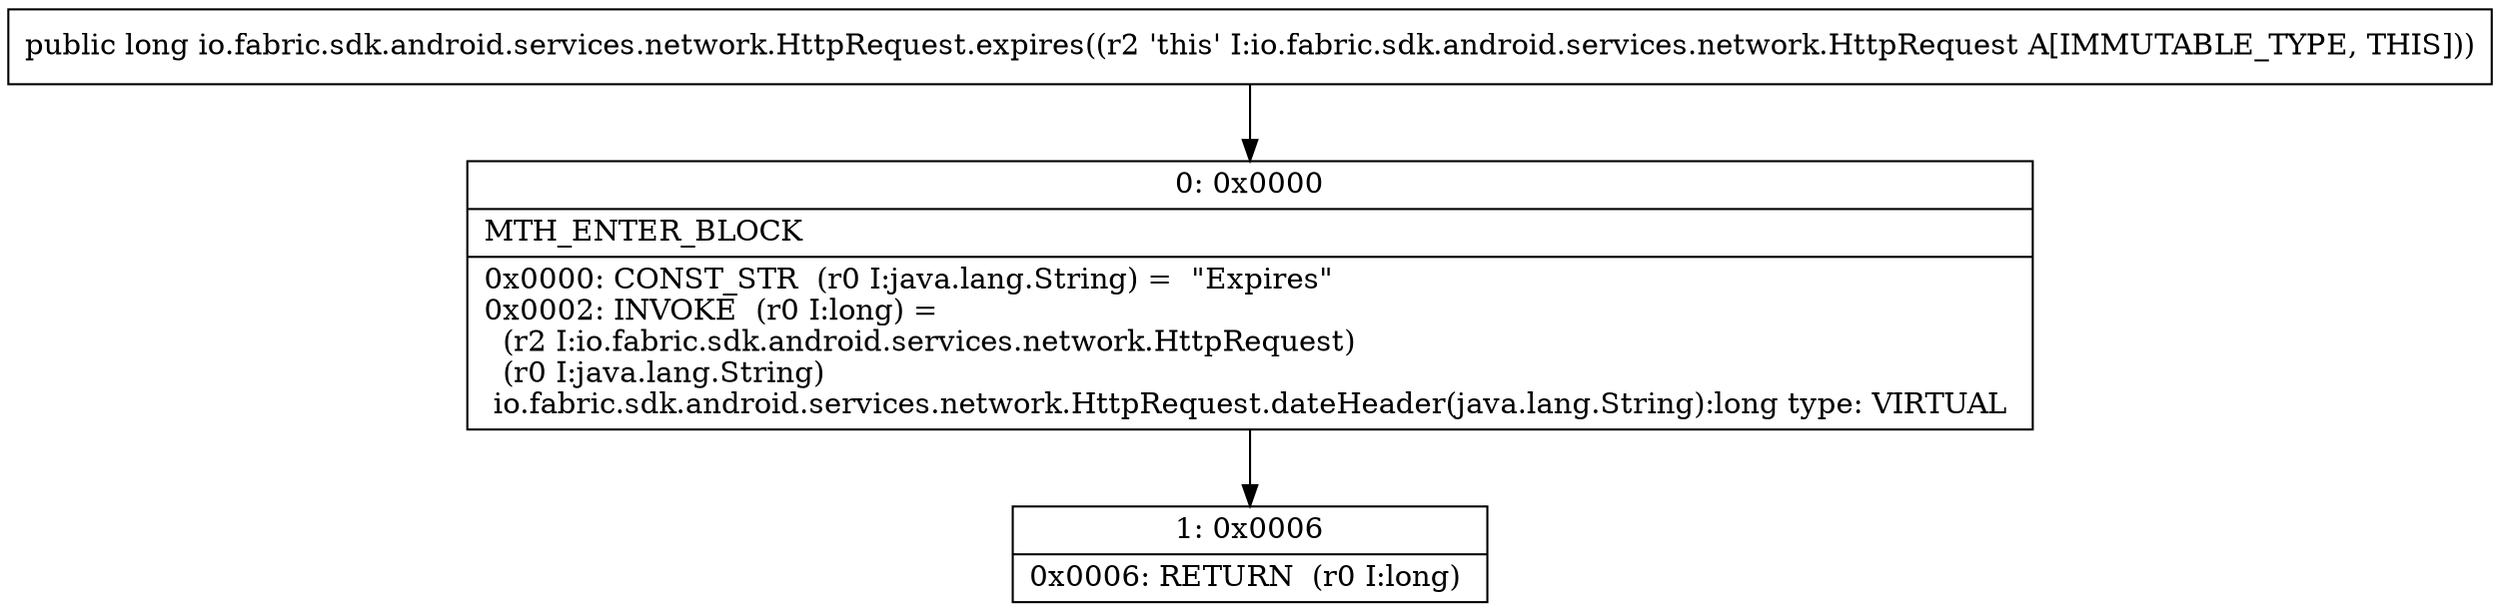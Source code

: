 digraph "CFG forio.fabric.sdk.android.services.network.HttpRequest.expires()J" {
Node_0 [shape=record,label="{0\:\ 0x0000|MTH_ENTER_BLOCK\l|0x0000: CONST_STR  (r0 I:java.lang.String) =  \"Expires\" \l0x0002: INVOKE  (r0 I:long) = \l  (r2 I:io.fabric.sdk.android.services.network.HttpRequest)\l  (r0 I:java.lang.String)\l io.fabric.sdk.android.services.network.HttpRequest.dateHeader(java.lang.String):long type: VIRTUAL \l}"];
Node_1 [shape=record,label="{1\:\ 0x0006|0x0006: RETURN  (r0 I:long) \l}"];
MethodNode[shape=record,label="{public long io.fabric.sdk.android.services.network.HttpRequest.expires((r2 'this' I:io.fabric.sdk.android.services.network.HttpRequest A[IMMUTABLE_TYPE, THIS])) }"];
MethodNode -> Node_0;
Node_0 -> Node_1;
}

